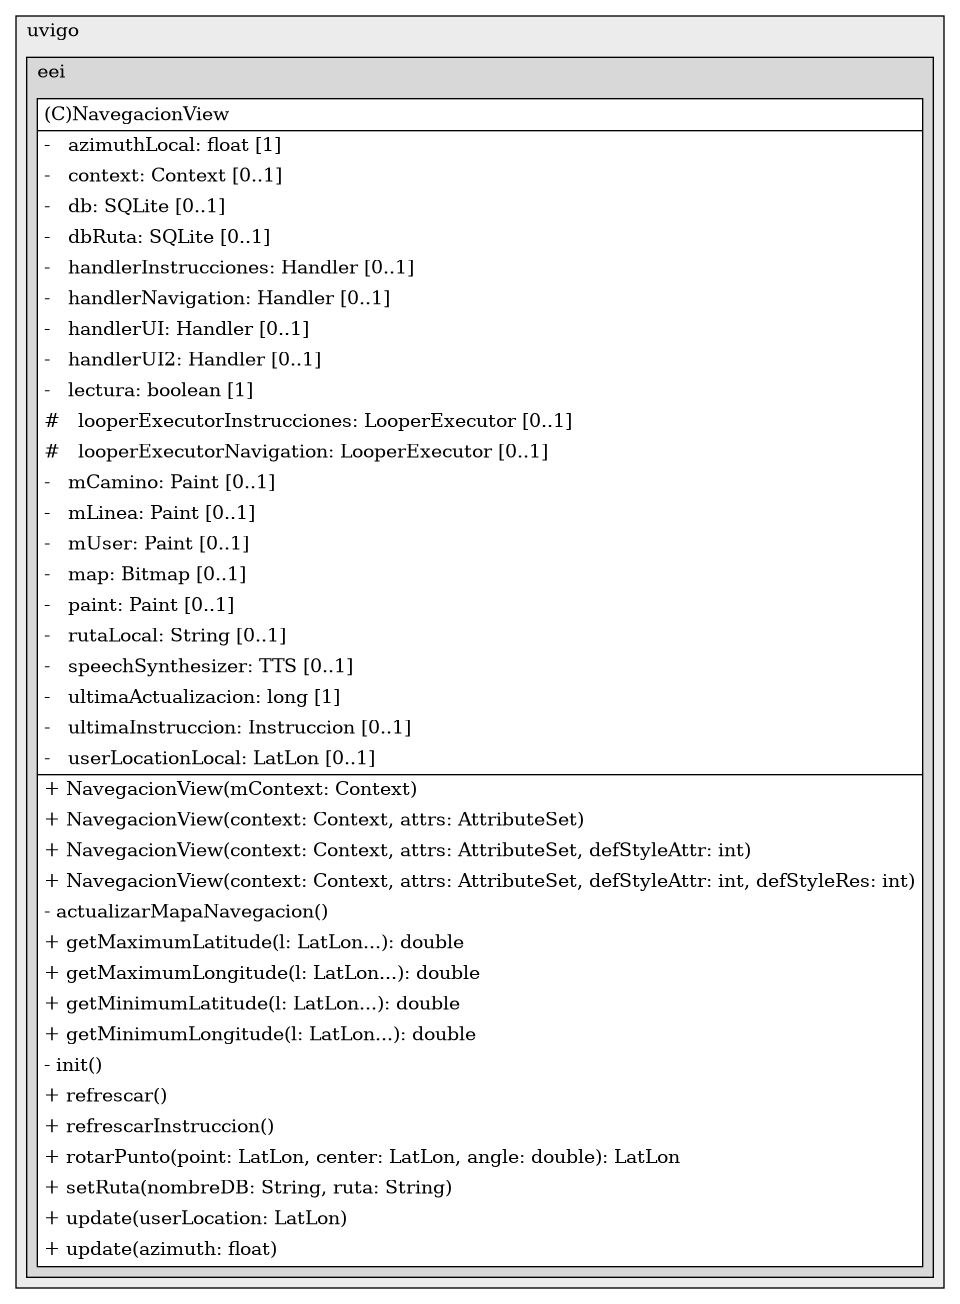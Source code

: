 @startuml

/' diagram meta data start
config=StructureConfiguration;
{
  "projectClassification": {
    "searchMode": "OpenProject", // OpenProject, AllProjects
    "includedProjects": "",
    "pathEndKeywords": "*.impl",
    "isClientPath": "",
    "isClientName": "",
    "isTestPath": "",
    "isTestName": "",
    "isMappingPath": "",
    "isMappingName": "",
    "isDataAccessPath": "",
    "isDataAccessName": "",
    "isDataStructurePath": "",
    "isDataStructureName": "",
    "isInterfaceStructuresPath": "",
    "isInterfaceStructuresName": "",
    "isEntryPointPath": "",
    "isEntryPointName": "",
    "treatFinalFieldsAsMandatory": false
  },
  "graphRestriction": {
    "classPackageExcludeFilter": "",
    "classPackageIncludeFilter": "",
    "classNameExcludeFilter": "",
    "classNameIncludeFilter": "",
    "methodNameExcludeFilter": "",
    "methodNameIncludeFilter": "",
    "removeByInheritance": "", // inheritance/annotation based filtering is done in a second step
    "removeByAnnotation": "",
    "removeByClassPackage": "", // cleanup the graph after inheritance/annotation based filtering is done
    "removeByClassName": "",
    "cutMappings": false,
    "cutEnum": false,
    "cutTests": true,
    "cutClient": true,
    "cutDataAccess": false,
    "cutInterfaceStructures": false,
    "cutDataStructures": false,
    "cutGetterAndSetter": false,
    "cutConstructors": false
  },
  "graphTraversal": {
    "forwardDepth": 0,
    "backwardDepth": 0,
    "classPackageExcludeFilter": "",
    "classPackageIncludeFilter": "",
    "classNameExcludeFilter": "",
    "classNameIncludeFilter": "",
    "methodNameExcludeFilter": "",
    "methodNameIncludeFilter": "",
    "hideMappings": false,
    "hideDataStructures": false,
    "hidePrivateMethods": false,
    "hideInterfaceCalls": false, // indirection: implementation -> interface (is hidden) -> implementation
    "onlyShowApplicationEntryPoints": false, // root node is included
    "useMethodCallsForStructureDiagram": "BothDirections" // ForwardOnly, BothDirections, No
  },
  "details": {
    "aggregation": "GroupByClass", // ByClass, GroupByClass, None
    "showClassGenericTypes": true,
    "showMethods": true,
    "showMethodParameterNames": true,
    "showMethodParameterTypes": true,
    "showMethodReturnType": true,
    "showPackageLevels": 2,
    "showDetailedClassStructure": true
  },
  "rootClass": "es.uvigo.eei.tfg.ccarmo.ui.views.navegacion.NavegacionView",
  "extensionCallbackMethod": "" // qualified.class.name#methodName - signature: public static String method(String)
}
diagram meta data end '/



digraph g {
    rankdir="TB"
    splines=polyline
    

'nodes 
subgraph cluster_111671504 { 
   	label=uvigo
	labeljust=l
	fillcolor="#ececec"
	style=filled
   
   subgraph cluster_225804715 { 
   	label=eei
	labeljust=l
	fillcolor="#d8d8d8"
	style=filled
   
   NavegacionView64772380[
	label=<<TABLE BORDER="1" CELLBORDER="0" CELLPADDING="4" CELLSPACING="0">
<TR><TD ALIGN="LEFT" >(C)NavegacionView</TD></TR>
<HR/>
<TR><TD ALIGN="LEFT" >-   azimuthLocal: float [1]</TD></TR>
<TR><TD ALIGN="LEFT" >-   context: Context [0..1]</TD></TR>
<TR><TD ALIGN="LEFT" >-   db: SQLite [0..1]</TD></TR>
<TR><TD ALIGN="LEFT" >-   dbRuta: SQLite [0..1]</TD></TR>
<TR><TD ALIGN="LEFT" >-   handlerInstrucciones: Handler [0..1]</TD></TR>
<TR><TD ALIGN="LEFT" >-   handlerNavigation: Handler [0..1]</TD></TR>
<TR><TD ALIGN="LEFT" >-   handlerUI: Handler [0..1]</TD></TR>
<TR><TD ALIGN="LEFT" >-   handlerUI2: Handler [0..1]</TD></TR>
<TR><TD ALIGN="LEFT" >-   lectura: boolean [1]</TD></TR>
<TR><TD ALIGN="LEFT" >#   looperExecutorInstrucciones: LooperExecutor [0..1]</TD></TR>
<TR><TD ALIGN="LEFT" >#   looperExecutorNavigation: LooperExecutor [0..1]</TD></TR>
<TR><TD ALIGN="LEFT" >-   mCamino: Paint [0..1]</TD></TR>
<TR><TD ALIGN="LEFT" >-   mLinea: Paint [0..1]</TD></TR>
<TR><TD ALIGN="LEFT" >-   mUser: Paint [0..1]</TD></TR>
<TR><TD ALIGN="LEFT" >-   map: Bitmap [0..1]</TD></TR>
<TR><TD ALIGN="LEFT" >-   paint: Paint [0..1]</TD></TR>
<TR><TD ALIGN="LEFT" >-   rutaLocal: String [0..1]</TD></TR>
<TR><TD ALIGN="LEFT" >-   speechSynthesizer: TTS [0..1]</TD></TR>
<TR><TD ALIGN="LEFT" >-   ultimaActualizacion: long [1]</TD></TR>
<TR><TD ALIGN="LEFT" >-   ultimaInstruccion: Instruccion [0..1]</TD></TR>
<TR><TD ALIGN="LEFT" >-   userLocationLocal: LatLon [0..1]</TD></TR>
<HR/>
<TR><TD ALIGN="LEFT" >+ NavegacionView(mContext: Context)</TD></TR>
<TR><TD ALIGN="LEFT" >+ NavegacionView(context: Context, attrs: AttributeSet)</TD></TR>
<TR><TD ALIGN="LEFT" >+ NavegacionView(context: Context, attrs: AttributeSet, defStyleAttr: int)</TD></TR>
<TR><TD ALIGN="LEFT" >+ NavegacionView(context: Context, attrs: AttributeSet, defStyleAttr: int, defStyleRes: int)</TD></TR>
<TR><TD ALIGN="LEFT" >- actualizarMapaNavegacion()</TD></TR>
<TR><TD ALIGN="LEFT" >+ getMaximumLatitude(l: LatLon...): double</TD></TR>
<TR><TD ALIGN="LEFT" >+ getMaximumLongitude(l: LatLon...): double</TD></TR>
<TR><TD ALIGN="LEFT" >+ getMinimumLatitude(l: LatLon...): double</TD></TR>
<TR><TD ALIGN="LEFT" >+ getMinimumLongitude(l: LatLon...): double</TD></TR>
<TR><TD ALIGN="LEFT" >- init()</TD></TR>
<TR><TD ALIGN="LEFT" >+ refrescar()</TD></TR>
<TR><TD ALIGN="LEFT" >+ refrescarInstruccion()</TD></TR>
<TR><TD ALIGN="LEFT" >+ rotarPunto(point: LatLon, center: LatLon, angle: double): LatLon</TD></TR>
<TR><TD ALIGN="LEFT" >+ setRuta(nombreDB: String, ruta: String)</TD></TR>
<TR><TD ALIGN="LEFT" >+ update(userLocation: LatLon)</TD></TR>
<TR><TD ALIGN="LEFT" >+ update(azimuth: float)</TD></TR>
</TABLE>>
	style=filled
	margin=0
	shape=plaintext
	fillcolor="#FFFFFF"
];
} 
} 

'edges    

    
}
@enduml